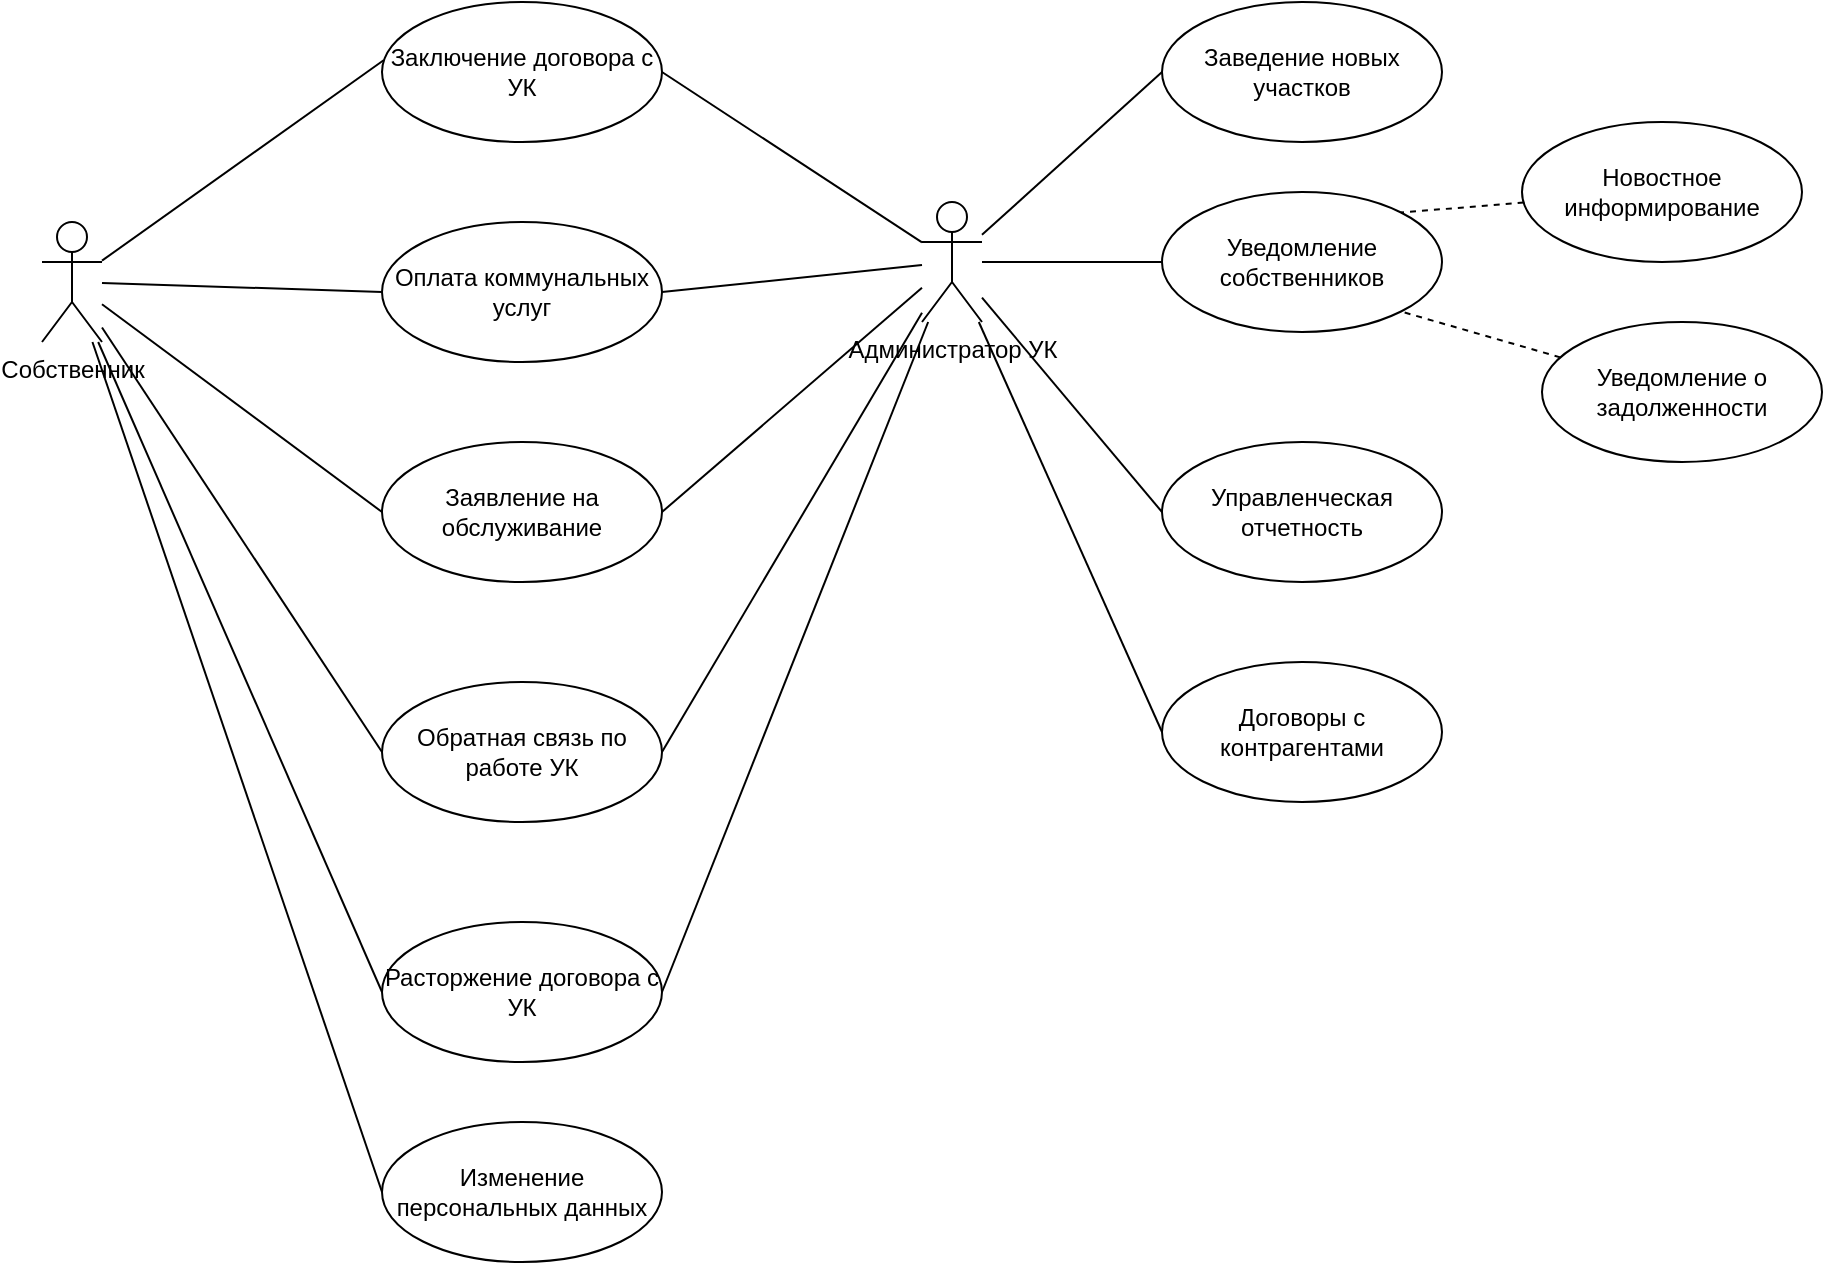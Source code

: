 <mxfile version="13.10.4" type="github">
  <diagram name="Page-1" id="c4acf3e9-155e-7222-9cf6-157b1a14988f">
    <mxGraphModel dx="2066" dy="842" grid="1" gridSize="10" guides="1" tooltips="1" connect="1" arrows="1" fold="1" page="1" pageScale="1" pageWidth="850" pageHeight="1100" background="#ffffff" math="0" shadow="0">
      <root>
        <mxCell id="0" />
        <mxCell id="1" parent="0" />
        <mxCell id="YTRROF7AAzYIW9vtYWbR-4" style="rounded=0;orthogonalLoop=1;jettySize=auto;html=1;entryX=0.007;entryY=0.414;entryDx=0;entryDy=0;entryPerimeter=0;endArrow=none;endFill=0;" parent="1" source="YTRROF7AAzYIW9vtYWbR-1" target="YTRROF7AAzYIW9vtYWbR-2" edge="1">
          <mxGeometry relative="1" as="geometry" />
        </mxCell>
        <mxCell id="YTRROF7AAzYIW9vtYWbR-6" style="edgeStyle=none;rounded=0;orthogonalLoop=1;jettySize=auto;html=1;entryX=0;entryY=0.5;entryDx=0;entryDy=0;endArrow=none;endFill=0;" parent="1" source="YTRROF7AAzYIW9vtYWbR-1" target="YTRROF7AAzYIW9vtYWbR-5" edge="1">
          <mxGeometry relative="1" as="geometry" />
        </mxCell>
        <mxCell id="YTRROF7AAzYIW9vtYWbR-8" style="edgeStyle=none;rounded=0;orthogonalLoop=1;jettySize=auto;html=1;entryX=0;entryY=0.5;entryDx=0;entryDy=0;endArrow=none;endFill=0;" parent="1" source="YTRROF7AAzYIW9vtYWbR-1" target="YTRROF7AAzYIW9vtYWbR-7" edge="1">
          <mxGeometry relative="1" as="geometry" />
        </mxCell>
        <mxCell id="YTRROF7AAzYIW9vtYWbR-10" style="edgeStyle=none;rounded=0;orthogonalLoop=1;jettySize=auto;html=1;entryX=0;entryY=0.5;entryDx=0;entryDy=0;endArrow=none;endFill=0;" parent="1" source="YTRROF7AAzYIW9vtYWbR-1" target="YTRROF7AAzYIW9vtYWbR-9" edge="1">
          <mxGeometry relative="1" as="geometry" />
        </mxCell>
        <mxCell id="YTRROF7AAzYIW9vtYWbR-12" style="edgeStyle=none;rounded=0;orthogonalLoop=1;jettySize=auto;html=1;entryX=0;entryY=0.5;entryDx=0;entryDy=0;endArrow=none;endFill=0;" parent="1" source="YTRROF7AAzYIW9vtYWbR-1" target="YTRROF7AAzYIW9vtYWbR-11" edge="1">
          <mxGeometry relative="1" as="geometry" />
        </mxCell>
        <mxCell id="YTRROF7AAzYIW9vtYWbR-28" style="edgeStyle=none;rounded=0;orthogonalLoop=1;jettySize=auto;html=1;entryX=0;entryY=0.5;entryDx=0;entryDy=0;endArrow=none;endFill=0;" parent="1" source="YTRROF7AAzYIW9vtYWbR-1" target="YTRROF7AAzYIW9vtYWbR-27" edge="1">
          <mxGeometry relative="1" as="geometry" />
        </mxCell>
        <mxCell id="YTRROF7AAzYIW9vtYWbR-1" value="Собственник" style="shape=umlActor;verticalLabelPosition=bottom;verticalAlign=top;html=1;" parent="1" vertex="1">
          <mxGeometry x="70" y="240" width="30" height="60" as="geometry" />
        </mxCell>
        <mxCell id="YTRROF7AAzYIW9vtYWbR-2" value="Заключение договора с УК" style="ellipse;whiteSpace=wrap;html=1;" parent="1" vertex="1">
          <mxGeometry x="240" y="130" width="140" height="70" as="geometry" />
        </mxCell>
        <mxCell id="YTRROF7AAzYIW9vtYWbR-5" value="Оплата коммунальных услуг" style="ellipse;whiteSpace=wrap;html=1;" parent="1" vertex="1">
          <mxGeometry x="240" y="240" width="140" height="70" as="geometry" />
        </mxCell>
        <mxCell id="YTRROF7AAzYIW9vtYWbR-7" value="Заявление на обслуживание" style="ellipse;whiteSpace=wrap;html=1;" parent="1" vertex="1">
          <mxGeometry x="240" y="350" width="140" height="70" as="geometry" />
        </mxCell>
        <mxCell id="YTRROF7AAzYIW9vtYWbR-9" value="Обратная связь по работе УК" style="ellipse;whiteSpace=wrap;html=1;" parent="1" vertex="1">
          <mxGeometry x="240" y="470" width="140" height="70" as="geometry" />
        </mxCell>
        <mxCell id="YTRROF7AAzYIW9vtYWbR-11" value="Расторжение договора с УК" style="ellipse;whiteSpace=wrap;html=1;" parent="1" vertex="1">
          <mxGeometry x="240" y="590" width="140" height="70" as="geometry" />
        </mxCell>
        <mxCell id="YTRROF7AAzYIW9vtYWbR-17" style="edgeStyle=none;rounded=0;orthogonalLoop=1;jettySize=auto;html=1;entryX=1;entryY=0.5;entryDx=0;entryDy=0;endArrow=none;endFill=0;" parent="1" source="YTRROF7AAzYIW9vtYWbR-15" target="YTRROF7AAzYIW9vtYWbR-2" edge="1">
          <mxGeometry relative="1" as="geometry" />
        </mxCell>
        <mxCell id="YTRROF7AAzYIW9vtYWbR-18" style="edgeStyle=none;rounded=0;orthogonalLoop=1;jettySize=auto;html=1;entryX=1;entryY=0.5;entryDx=0;entryDy=0;endArrow=none;endFill=0;" parent="1" source="YTRROF7AAzYIW9vtYWbR-15" target="YTRROF7AAzYIW9vtYWbR-5" edge="1">
          <mxGeometry relative="1" as="geometry" />
        </mxCell>
        <mxCell id="YTRROF7AAzYIW9vtYWbR-19" style="edgeStyle=none;rounded=0;orthogonalLoop=1;jettySize=auto;html=1;entryX=1;entryY=0.5;entryDx=0;entryDy=0;endArrow=none;endFill=0;" parent="1" source="YTRROF7AAzYIW9vtYWbR-15" target="YTRROF7AAzYIW9vtYWbR-7" edge="1">
          <mxGeometry relative="1" as="geometry" />
        </mxCell>
        <mxCell id="YTRROF7AAzYIW9vtYWbR-20" style="edgeStyle=none;rounded=0;orthogonalLoop=1;jettySize=auto;html=1;entryX=1;entryY=0.5;entryDx=0;entryDy=0;endArrow=none;endFill=0;" parent="1" source="YTRROF7AAzYIW9vtYWbR-15" target="YTRROF7AAzYIW9vtYWbR-9" edge="1">
          <mxGeometry relative="1" as="geometry" />
        </mxCell>
        <mxCell id="YTRROF7AAzYIW9vtYWbR-21" style="edgeStyle=none;rounded=0;orthogonalLoop=1;jettySize=auto;html=1;entryX=1;entryY=0.5;entryDx=0;entryDy=0;endArrow=none;endFill=0;" parent="1" source="YTRROF7AAzYIW9vtYWbR-15" target="YTRROF7AAzYIW9vtYWbR-11" edge="1">
          <mxGeometry relative="1" as="geometry" />
        </mxCell>
        <mxCell id="YTRROF7AAzYIW9vtYWbR-25" style="edgeStyle=none;rounded=0;orthogonalLoop=1;jettySize=auto;html=1;entryX=0;entryY=0.5;entryDx=0;entryDy=0;endArrow=none;endFill=0;" parent="1" source="YTRROF7AAzYIW9vtYWbR-15" target="YTRROF7AAzYIW9vtYWbR-24" edge="1">
          <mxGeometry relative="1" as="geometry" />
        </mxCell>
        <mxCell id="YTRROF7AAzYIW9vtYWbR-29" style="edgeStyle=none;rounded=0;orthogonalLoop=1;jettySize=auto;html=1;entryX=0;entryY=0.5;entryDx=0;entryDy=0;endArrow=none;endFill=0;" parent="1" source="YTRROF7AAzYIW9vtYWbR-15" target="YTRROF7AAzYIW9vtYWbR-26" edge="1">
          <mxGeometry relative="1" as="geometry" />
        </mxCell>
        <mxCell id="YTRROF7AAzYIW9vtYWbR-31" style="edgeStyle=none;rounded=0;orthogonalLoop=1;jettySize=auto;html=1;entryX=0;entryY=0.5;entryDx=0;entryDy=0;endArrow=none;endFill=0;" parent="1" source="YTRROF7AAzYIW9vtYWbR-15" target="YTRROF7AAzYIW9vtYWbR-30" edge="1">
          <mxGeometry relative="1" as="geometry" />
        </mxCell>
        <mxCell id="YTRROF7AAzYIW9vtYWbR-33" style="edgeStyle=none;rounded=0;orthogonalLoop=1;jettySize=auto;html=1;entryX=0;entryY=0.5;entryDx=0;entryDy=0;endArrow=none;endFill=0;" parent="1" source="YTRROF7AAzYIW9vtYWbR-15" target="YTRROF7AAzYIW9vtYWbR-32" edge="1">
          <mxGeometry relative="1" as="geometry" />
        </mxCell>
        <mxCell id="YTRROF7AAzYIW9vtYWbR-15" value="Администратор УК" style="shape=umlActor;verticalLabelPosition=bottom;verticalAlign=top;html=1;" parent="1" vertex="1">
          <mxGeometry x="510" y="230" width="30" height="60" as="geometry" />
        </mxCell>
        <mxCell id="YTRROF7AAzYIW9vtYWbR-24" value="Заведение новых участков" style="ellipse;whiteSpace=wrap;html=1;" parent="1" vertex="1">
          <mxGeometry x="630" y="130" width="140" height="70" as="geometry" />
        </mxCell>
        <mxCell id="YTRROF7AAzYIW9vtYWbR-26" value="Уведомление собственников" style="ellipse;whiteSpace=wrap;html=1;" parent="1" vertex="1">
          <mxGeometry x="630" y="225" width="140" height="70" as="geometry" />
        </mxCell>
        <mxCell id="YTRROF7AAzYIW9vtYWbR-27" value="Изменение персональных данных" style="ellipse;whiteSpace=wrap;html=1;" parent="1" vertex="1">
          <mxGeometry x="240" y="690" width="140" height="70" as="geometry" />
        </mxCell>
        <mxCell id="YTRROF7AAzYIW9vtYWbR-30" value="Управленческая отчетность" style="ellipse;whiteSpace=wrap;html=1;" parent="1" vertex="1">
          <mxGeometry x="630" y="350" width="140" height="70" as="geometry" />
        </mxCell>
        <mxCell id="YTRROF7AAzYIW9vtYWbR-32" value="Договоры с контрагентами" style="ellipse;whiteSpace=wrap;html=1;" parent="1" vertex="1">
          <mxGeometry x="630" y="460" width="140" height="70" as="geometry" />
        </mxCell>
        <mxCell id="u6qcltiycJHpj6jxVTmr-5" style="edgeStyle=none;rounded=0;orthogonalLoop=1;jettySize=auto;html=1;entryX=1;entryY=0;entryDx=0;entryDy=0;endArrow=none;endFill=0;dashed=1;" edge="1" parent="1" source="u6qcltiycJHpj6jxVTmr-2" target="YTRROF7AAzYIW9vtYWbR-26">
          <mxGeometry relative="1" as="geometry" />
        </mxCell>
        <mxCell id="u6qcltiycJHpj6jxVTmr-2" value="Новостное информирование" style="ellipse;whiteSpace=wrap;html=1;" vertex="1" parent="1">
          <mxGeometry x="810" y="190" width="140" height="70" as="geometry" />
        </mxCell>
        <mxCell id="u6qcltiycJHpj6jxVTmr-6" style="edgeStyle=none;rounded=0;orthogonalLoop=1;jettySize=auto;html=1;entryX=1;entryY=1;entryDx=0;entryDy=0;dashed=1;endArrow=none;endFill=0;" edge="1" parent="1" source="u6qcltiycJHpj6jxVTmr-3" target="YTRROF7AAzYIW9vtYWbR-26">
          <mxGeometry relative="1" as="geometry" />
        </mxCell>
        <mxCell id="u6qcltiycJHpj6jxVTmr-3" value="Уведомление о задолженности" style="ellipse;whiteSpace=wrap;html=1;" vertex="1" parent="1">
          <mxGeometry x="820" y="290" width="140" height="70" as="geometry" />
        </mxCell>
      </root>
    </mxGraphModel>
  </diagram>
</mxfile>
